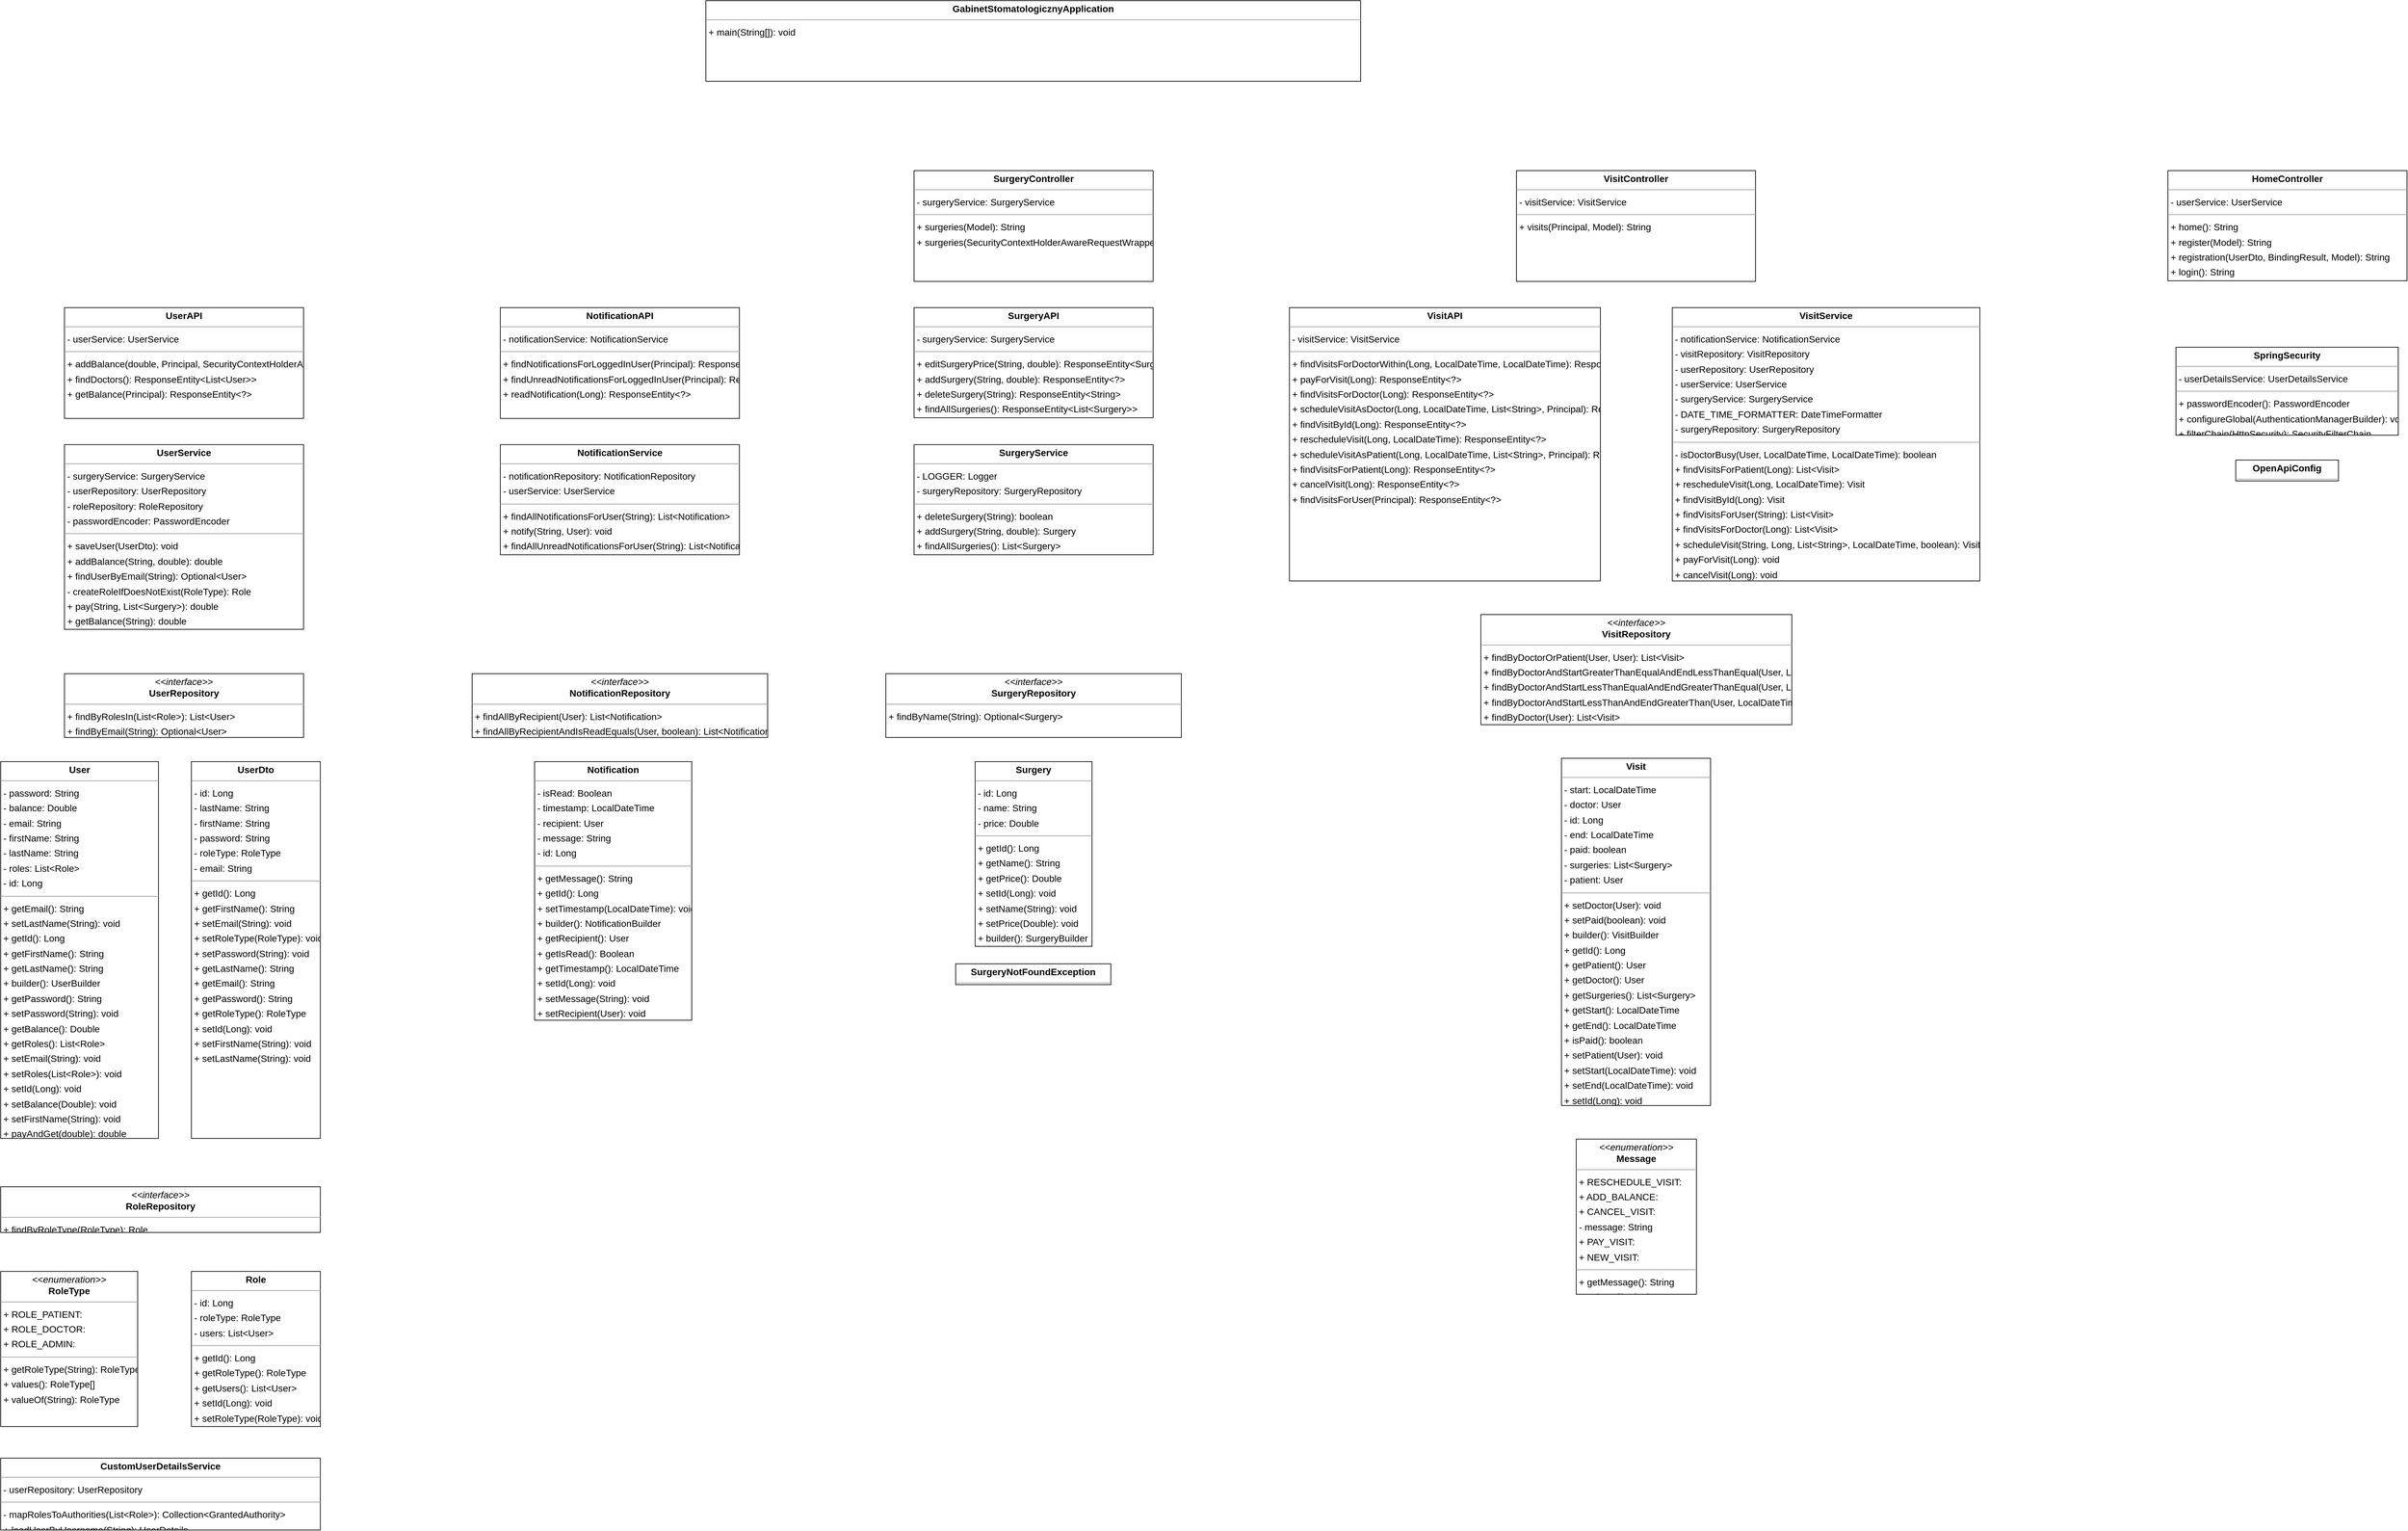 <mxfile version="21.3.2" type="device">
  <diagram id="iF8xHgiSgybCKe25PEMC" name="Strona-1">
    <mxGraphModel dx="4897" dy="2583" grid="1" gridSize="10" guides="1" tooltips="1" connect="1" arrows="1" fold="1" page="0" pageScale="1" pageWidth="827" pageHeight="1169" background="none" math="0" shadow="0">
      <root>
        <mxCell id="0" />
        <mxCell id="1" parent="0" />
        <mxCell id="node17" value="&lt;p style=&quot;margin:0px;margin-top:4px;text-align:center;&quot;&gt;&lt;b&gt;CustomUserDetailsService&lt;/b&gt;&lt;/p&gt;&lt;hr size=&quot;1&quot;/&gt;&lt;p style=&quot;margin:0 0 0 4px;line-height:1.6;&quot;&gt;- userRepository: UserRepository&lt;/p&gt;&lt;hr size=&quot;1&quot;/&gt;&lt;p style=&quot;margin:0 0 0 4px;line-height:1.6;&quot;&gt;- mapRolesToAuthorities(List&amp;lt;Role&amp;gt;): Collection&amp;lt;GrantedAuthority&amp;gt;&lt;br/&gt;+ loadUserByUsername(String): UserDetails&lt;/p&gt;" style="verticalAlign=top;align=left;overflow=fill;fontSize=14;fontFamily=Helvetica;html=1;rounded=0;shadow=0;comic=0;labelBackgroundColor=none;strokeWidth=1;" parent="1" vertex="1">
          <mxGeometry x="-723" y="1821" width="476" height="107" as="geometry" />
        </mxCell>
        <mxCell id="node6" value="&lt;p style=&quot;margin:0px;margin-top:4px;text-align:center;&quot;&gt;&lt;b&gt;GabinetStomatologicznyApplication&lt;/b&gt;&lt;/p&gt;&lt;hr size=&quot;1&quot;/&gt;&lt;p style=&quot;margin:0 0 0 4px;line-height:1.6;&quot;&gt;+ main(String[]): void&lt;/p&gt;" style="verticalAlign=top;align=left;overflow=fill;fontSize=14;fontFamily=Helvetica;html=1;rounded=0;shadow=0;comic=0;labelBackgroundColor=none;strokeWidth=1;" parent="1" vertex="1">
          <mxGeometry x="327" y="-349" width="975" height="120" as="geometry" />
        </mxCell>
        <mxCell id="node18" value="&lt;p style=&quot;margin:0px;margin-top:4px;text-align:center;&quot;&gt;&lt;b&gt;HomeController&lt;/b&gt;&lt;/p&gt;&lt;hr size=&quot;1&quot;/&gt;&lt;p style=&quot;margin:0 0 0 4px;line-height:1.6;&quot;&gt;- userService: UserService&lt;/p&gt;&lt;hr size=&quot;1&quot;/&gt;&lt;p style=&quot;margin:0 0 0 4px;line-height:1.6;&quot;&gt;+ home(): String&lt;br/&gt;+ register(Model): String&lt;br/&gt;+ registration(UserDto, BindingResult, Model): String&lt;br/&gt;+ login(): String&lt;/p&gt;" style="verticalAlign=top;align=left;overflow=fill;fontSize=14;fontFamily=Helvetica;html=1;rounded=0;shadow=0;comic=0;labelBackgroundColor=none;strokeWidth=1;" parent="1" vertex="1">
          <mxGeometry x="2504" y="-96" width="356" height="164" as="geometry" />
        </mxCell>
        <mxCell id="node4" value="&lt;p style=&quot;margin:0px;margin-top:4px;text-align:center;&quot;&gt;&lt;i&gt;&amp;lt;&amp;lt;enumeration&amp;gt;&amp;gt;&lt;/i&gt;&lt;br/&gt;&lt;b&gt;Message&lt;/b&gt;&lt;/p&gt;&lt;hr size=&quot;1&quot;/&gt;&lt;p style=&quot;margin:0 0 0 4px;line-height:1.6;&quot;&gt;+ RESCHEDULE_VISIT: &lt;br/&gt;+ ADD_BALANCE: &lt;br/&gt;+ CANCEL_VISIT: &lt;br/&gt;- message: String&lt;br/&gt;+ PAY_VISIT: &lt;br/&gt;+ NEW_VISIT: &lt;/p&gt;&lt;hr size=&quot;1&quot;/&gt;&lt;p style=&quot;margin:0 0 0 4px;line-height:1.6;&quot;&gt;+ getMessage(): String&lt;br/&gt;+ valueOf(String): Message&lt;br/&gt;+ values(): Message[]&lt;/p&gt;" style="verticalAlign=top;align=left;overflow=fill;fontSize=14;fontFamily=Helvetica;html=1;rounded=0;shadow=0;comic=0;labelBackgroundColor=none;strokeWidth=1;" parent="1" vertex="1">
          <mxGeometry x="1623" y="1346" width="179" height="231" as="geometry" />
        </mxCell>
        <mxCell id="node8" value="&lt;p style=&quot;margin:0px;margin-top:4px;text-align:center;&quot;&gt;&lt;b&gt;Notification&lt;/b&gt;&lt;/p&gt;&lt;hr size=&quot;1&quot;/&gt;&lt;p style=&quot;margin:0 0 0 4px;line-height:1.6;&quot;&gt;- isRead: Boolean&lt;br/&gt;- timestamp: LocalDateTime&lt;br/&gt;- recipient: User&lt;br/&gt;- message: String&lt;br/&gt;- id: Long&lt;/p&gt;&lt;hr size=&quot;1&quot;/&gt;&lt;p style=&quot;margin:0 0 0 4px;line-height:1.6;&quot;&gt;+ getMessage(): String&lt;br/&gt;+ getId(): Long&lt;br/&gt;+ setTimestamp(LocalDateTime): void&lt;br/&gt;+ builder(): NotificationBuilder&lt;br/&gt;+ getRecipient(): User&lt;br/&gt;+ getIsRead(): Boolean&lt;br/&gt;+ getTimestamp(): LocalDateTime&lt;br/&gt;+ setId(Long): void&lt;br/&gt;+ setMessage(String): void&lt;br/&gt;+ setRecipient(User): void&lt;br/&gt;+ setIsRead(Boolean): void&lt;/p&gt;" style="verticalAlign=top;align=left;overflow=fill;fontSize=14;fontFamily=Helvetica;html=1;rounded=0;shadow=0;comic=0;labelBackgroundColor=none;strokeWidth=1;" parent="1" vertex="1">
          <mxGeometry x="72" y="784" width="234" height="385" as="geometry" />
        </mxCell>
        <mxCell id="node28" value="&lt;p style=&quot;margin:0px;margin-top:4px;text-align:center;&quot;&gt;&lt;b&gt;NotificationAPI&lt;/b&gt;&lt;/p&gt;&lt;hr size=&quot;1&quot;/&gt;&lt;p style=&quot;margin:0 0 0 4px;line-height:1.6;&quot;&gt;- notificationService: NotificationService&lt;/p&gt;&lt;hr size=&quot;1&quot;/&gt;&lt;p style=&quot;margin:0 0 0 4px;line-height:1.6;&quot;&gt;+ findNotificationsForLoggedInUser(Principal): ResponseEntity&amp;lt;?&amp;gt;&lt;br/&gt;+ findUnreadNotificationsForLoggedInUser(Principal): ResponseEntity&amp;lt;?&amp;gt;&lt;br/&gt;+ readNotification(Long): ResponseEntity&amp;lt;?&amp;gt;&lt;/p&gt;" style="verticalAlign=top;align=left;overflow=fill;fontSize=14;fontFamily=Helvetica;html=1;rounded=0;shadow=0;comic=0;labelBackgroundColor=none;strokeWidth=1;" parent="1" vertex="1">
          <mxGeometry x="21" y="108" width="356" height="165" as="geometry" />
        </mxCell>
        <mxCell id="node20" value="&lt;p style=&quot;margin:0px;margin-top:4px;text-align:center;&quot;&gt;&lt;i&gt;&amp;lt;&amp;lt;interface&amp;gt;&amp;gt;&lt;/i&gt;&lt;br/&gt;&lt;b&gt;NotificationRepository&lt;/b&gt;&lt;/p&gt;&lt;hr size=&quot;1&quot;/&gt;&lt;p style=&quot;margin:0 0 0 4px;line-height:1.6;&quot;&gt;+ findAllByRecipient(User): List&amp;lt;Notification&amp;gt;&lt;br/&gt;+ findAllByRecipientAndIsReadEquals(User, boolean): List&amp;lt;Notification&amp;gt;&lt;/p&gt;" style="verticalAlign=top;align=left;overflow=fill;fontSize=14;fontFamily=Helvetica;html=1;rounded=0;shadow=0;comic=0;labelBackgroundColor=none;strokeWidth=1;" parent="1" vertex="1">
          <mxGeometry x="-21" y="653" width="440" height="95" as="geometry" />
        </mxCell>
        <mxCell id="node11" value="&lt;p style=&quot;margin:0px;margin-top:4px;text-align:center;&quot;&gt;&lt;b&gt;NotificationService&lt;/b&gt;&lt;/p&gt;&lt;hr size=&quot;1&quot;/&gt;&lt;p style=&quot;margin:0 0 0 4px;line-height:1.6;&quot;&gt;- notificationRepository: NotificationRepository&lt;br/&gt;- userService: UserService&lt;/p&gt;&lt;hr size=&quot;1&quot;/&gt;&lt;p style=&quot;margin:0 0 0 4px;line-height:1.6;&quot;&gt;+ findAllNotificationsForUser(String): List&amp;lt;Notification&amp;gt;&lt;br/&gt;+ notify(String, User): void&lt;br/&gt;+ findAllUnreadNotificationsForUser(String): List&amp;lt;Notification&amp;gt;&lt;br/&gt;+ readNotification(Long): void&lt;/p&gt;" style="verticalAlign=top;align=left;overflow=fill;fontSize=14;fontFamily=Helvetica;html=1;rounded=0;shadow=0;comic=0;labelBackgroundColor=none;strokeWidth=1;" parent="1" vertex="1">
          <mxGeometry x="21" y="312" width="356" height="164" as="geometry" />
        </mxCell>
        <mxCell id="node25" value="&lt;p style=&quot;margin:0px;margin-top:4px;text-align:center;&quot;&gt;&lt;b&gt;OpenApiConfig&lt;/b&gt;&lt;/p&gt;&lt;hr size=&quot;1&quot;/&gt;" style="verticalAlign=top;align=left;overflow=fill;fontSize=14;fontFamily=Helvetica;html=1;rounded=0;shadow=0;comic=0;labelBackgroundColor=none;strokeWidth=1;" parent="1" vertex="1">
          <mxGeometry x="2605" y="335" width="153" height="31" as="geometry" />
        </mxCell>
        <mxCell id="node24" value="&lt;p style=&quot;margin:0px;margin-top:4px;text-align:center;&quot;&gt;&lt;b&gt;Role&lt;/b&gt;&lt;/p&gt;&lt;hr size=&quot;1&quot;/&gt;&lt;p style=&quot;margin:0 0 0 4px;line-height:1.6;&quot;&gt;- id: Long&lt;br/&gt;- roleType: RoleType&lt;br/&gt;- users: List&amp;lt;User&amp;gt;&lt;/p&gt;&lt;hr size=&quot;1&quot;/&gt;&lt;p style=&quot;margin:0 0 0 4px;line-height:1.6;&quot;&gt;+ getId(): Long&lt;br/&gt;+ getRoleType(): RoleType&lt;br/&gt;+ getUsers(): List&amp;lt;User&amp;gt;&lt;br/&gt;+ setId(Long): void&lt;br/&gt;+ setRoleType(RoleType): void&lt;br/&gt;+ setUsers(List&amp;lt;User&amp;gt;): void&lt;/p&gt;" style="verticalAlign=top;align=left;overflow=fill;fontSize=14;fontFamily=Helvetica;html=1;rounded=0;shadow=0;comic=0;labelBackgroundColor=none;strokeWidth=1;" parent="1" vertex="1">
          <mxGeometry x="-439" y="1543" width="192" height="231" as="geometry" />
        </mxCell>
        <mxCell id="node1" value="&lt;p style=&quot;margin:0px;margin-top:4px;text-align:center;&quot;&gt;&lt;i&gt;&amp;lt;&amp;lt;interface&amp;gt;&amp;gt;&lt;/i&gt;&lt;br/&gt;&lt;b&gt;RoleRepository&lt;/b&gt;&lt;/p&gt;&lt;hr size=&quot;1&quot;/&gt;&lt;p style=&quot;margin:0 0 0 4px;line-height:1.6;&quot;&gt;+ findByRoleType(RoleType): Role&lt;/p&gt;" style="verticalAlign=top;align=left;overflow=fill;fontSize=14;fontFamily=Helvetica;html=1;rounded=0;shadow=0;comic=0;labelBackgroundColor=none;strokeWidth=1;" parent="1" vertex="1">
          <mxGeometry x="-723" y="1417" width="476" height="68" as="geometry" />
        </mxCell>
        <mxCell id="node7" value="&lt;p style=&quot;margin:0px;margin-top:4px;text-align:center;&quot;&gt;&lt;i&gt;&amp;lt;&amp;lt;enumeration&amp;gt;&amp;gt;&lt;/i&gt;&lt;br/&gt;&lt;b&gt;RoleType&lt;/b&gt;&lt;/p&gt;&lt;hr size=&quot;1&quot;/&gt;&lt;p style=&quot;margin:0 0 0 4px;line-height:1.6;&quot;&gt;+ ROLE_PATIENT: &lt;br/&gt;+ ROLE_DOCTOR: &lt;br/&gt;+ ROLE_ADMIN: &lt;/p&gt;&lt;hr size=&quot;1&quot;/&gt;&lt;p style=&quot;margin:0 0 0 4px;line-height:1.6;&quot;&gt;+ getRoleType(String): RoleType&lt;br/&gt;+ values(): RoleType[]&lt;br/&gt;+ valueOf(String): RoleType&lt;/p&gt;" style="verticalAlign=top;align=left;overflow=fill;fontSize=14;fontFamily=Helvetica;html=1;rounded=0;shadow=0;comic=0;labelBackgroundColor=none;strokeWidth=1;" parent="1" vertex="1">
          <mxGeometry x="-723" y="1543" width="204" height="231" as="geometry" />
        </mxCell>
        <mxCell id="node22" value="&lt;p style=&quot;margin:0px;margin-top:4px;text-align:center;&quot;&gt;&lt;b&gt;SpringSecurity&lt;/b&gt;&lt;/p&gt;&lt;hr size=&quot;1&quot;/&gt;&lt;p style=&quot;margin:0 0 0 4px;line-height:1.6;&quot;&gt;- userDetailsService: UserDetailsService&lt;/p&gt;&lt;hr size=&quot;1&quot;/&gt;&lt;p style=&quot;margin:0 0 0 4px;line-height:1.6;&quot;&gt;+ passwordEncoder(): PasswordEncoder&lt;br/&gt;+ configureGlobal(AuthenticationManagerBuilder): void&lt;br/&gt;+ filterChain(HttpSecurity): SecurityFilterChain&lt;/p&gt;" style="verticalAlign=top;align=left;overflow=fill;fontSize=14;fontFamily=Helvetica;html=1;rounded=0;shadow=0;comic=0;labelBackgroundColor=none;strokeWidth=1;" parent="1" vertex="1">
          <mxGeometry x="2516" y="167" width="331" height="131" as="geometry" />
        </mxCell>
        <mxCell id="node3" value="&lt;p style=&quot;margin:0px;margin-top:4px;text-align:center;&quot;&gt;&lt;b&gt;Surgery&lt;/b&gt;&lt;/p&gt;&lt;hr size=&quot;1&quot;/&gt;&lt;p style=&quot;margin:0 0 0 4px;line-height:1.6;&quot;&gt;- id: Long&lt;br/&gt;- name: String&lt;br/&gt;- price: Double&lt;/p&gt;&lt;hr size=&quot;1&quot;/&gt;&lt;p style=&quot;margin:0 0 0 4px;line-height:1.6;&quot;&gt;+ getId(): Long&lt;br/&gt;+ getName(): String&lt;br/&gt;+ getPrice(): Double&lt;br/&gt;+ setId(Long): void&lt;br/&gt;+ setName(String): void&lt;br/&gt;+ setPrice(Double): void&lt;br/&gt;+ builder(): SurgeryBuilder&lt;br/&gt;+ toString(): String&lt;/p&gt;" style="verticalAlign=top;align=left;overflow=fill;fontSize=14;fontFamily=Helvetica;html=1;rounded=0;shadow=0;comic=0;labelBackgroundColor=none;strokeWidth=1;" parent="1" vertex="1">
          <mxGeometry x="728" y="784" width="174" height="275" as="geometry" />
        </mxCell>
        <mxCell id="node10" value="&lt;p style=&quot;margin:0px;margin-top:4px;text-align:center;&quot;&gt;&lt;b&gt;SurgeryAPI&lt;/b&gt;&lt;/p&gt;&lt;hr size=&quot;1&quot;/&gt;&lt;p style=&quot;margin:0 0 0 4px;line-height:1.6;&quot;&gt;- surgeryService: SurgeryService&lt;/p&gt;&lt;hr size=&quot;1&quot;/&gt;&lt;p style=&quot;margin:0 0 0 4px;line-height:1.6;&quot;&gt;+ editSurgeryPrice(String, double): ResponseEntity&amp;lt;Surgery&amp;gt;&lt;br/&gt;+ addSurgery(String, double): ResponseEntity&amp;lt;?&amp;gt;&lt;br/&gt;+ deleteSurgery(String): ResponseEntity&amp;lt;String&amp;gt;&lt;br/&gt;+ findAllSurgeries(): ResponseEntity&amp;lt;List&amp;lt;Surgery&amp;gt;&amp;gt;&lt;br/&gt;+ findSurgeryByName(String): ResponseEntity&amp;lt;Surgery&amp;gt;&lt;/p&gt;" style="verticalAlign=top;align=left;overflow=fill;fontSize=14;fontFamily=Helvetica;html=1;rounded=0;shadow=0;comic=0;labelBackgroundColor=none;strokeWidth=1;" parent="1" vertex="1">
          <mxGeometry x="637" y="108" width="356" height="164" as="geometry" />
        </mxCell>
        <mxCell id="node5" value="&lt;p style=&quot;margin:0px;margin-top:4px;text-align:center;&quot;&gt;&lt;b&gt;SurgeryController&lt;/b&gt;&lt;/p&gt;&lt;hr size=&quot;1&quot;/&gt;&lt;p style=&quot;margin:0 0 0 4px;line-height:1.6;&quot;&gt;- surgeryService: SurgeryService&lt;/p&gt;&lt;hr size=&quot;1&quot;/&gt;&lt;p style=&quot;margin:0 0 0 4px;line-height:1.6;&quot;&gt;+ surgeries(Model): String&lt;br/&gt;+ surgeries(SecurityContextHolderAwareRequestWrapper): String&lt;/p&gt;" style="verticalAlign=top;align=left;overflow=fill;fontSize=14;fontFamily=Helvetica;html=1;rounded=0;shadow=0;comic=0;labelBackgroundColor=none;strokeWidth=1;" parent="1" vertex="1">
          <mxGeometry x="637" y="-96" width="356" height="165" as="geometry" />
        </mxCell>
        <mxCell id="node19" value="&lt;p style=&quot;margin:0px;margin-top:4px;text-align:center;&quot;&gt;&lt;b&gt;SurgeryNotFoundException&lt;/b&gt;&lt;/p&gt;&lt;hr size=&quot;1&quot;/&gt;" style="verticalAlign=top;align=left;overflow=fill;fontSize=14;fontFamily=Helvetica;html=1;rounded=0;shadow=0;comic=0;labelBackgroundColor=none;strokeWidth=1;" parent="1" vertex="1">
          <mxGeometry x="699" y="1085" width="231" height="31" as="geometry" />
        </mxCell>
        <mxCell id="node21" value="&lt;p style=&quot;margin:0px;margin-top:4px;text-align:center;&quot;&gt;&lt;i&gt;&amp;lt;&amp;lt;interface&amp;gt;&amp;gt;&lt;/i&gt;&lt;br/&gt;&lt;b&gt;SurgeryRepository&lt;/b&gt;&lt;/p&gt;&lt;hr size=&quot;1&quot;/&gt;&lt;p style=&quot;margin:0 0 0 4px;line-height:1.6;&quot;&gt;+ findByName(String): Optional&amp;lt;Surgery&amp;gt;&lt;/p&gt;" style="verticalAlign=top;align=left;overflow=fill;fontSize=14;fontFamily=Helvetica;html=1;rounded=0;shadow=0;comic=0;labelBackgroundColor=none;strokeWidth=1;" parent="1" vertex="1">
          <mxGeometry x="595" y="653" width="440" height="95" as="geometry" />
        </mxCell>
        <mxCell id="node14" value="&lt;p style=&quot;margin:0px;margin-top:4px;text-align:center;&quot;&gt;&lt;b&gt;SurgeryService&lt;/b&gt;&lt;/p&gt;&lt;hr size=&quot;1&quot;/&gt;&lt;p style=&quot;margin:0 0 0 4px;line-height:1.6;&quot;&gt;- LOGGER: Logger&lt;br/&gt;- surgeryRepository: SurgeryRepository&lt;/p&gt;&lt;hr size=&quot;1&quot;/&gt;&lt;p style=&quot;margin:0 0 0 4px;line-height:1.6;&quot;&gt;+ deleteSurgery(String): boolean&lt;br/&gt;+ addSurgery(String, double): Surgery&lt;br/&gt;+ findAllSurgeries(): List&amp;lt;Surgery&amp;gt;&lt;br/&gt;+ editSurgeryPrice(String, double): Optional&amp;lt;Surgery&amp;gt;&lt;br/&gt;+ findSurgeryByName(String): Optional&amp;lt;Surgery&amp;gt;&lt;br/&gt;+ getPriceForSurgeries(List&amp;lt;Surgery&amp;gt;): double&lt;/p&gt;" style="verticalAlign=top;align=left;overflow=fill;fontSize=14;fontFamily=Helvetica;html=1;rounded=0;shadow=0;comic=0;labelBackgroundColor=none;strokeWidth=1;" parent="1" vertex="1">
          <mxGeometry x="637" y="312" width="356" height="164" as="geometry" />
        </mxCell>
        <mxCell id="node16" value="&lt;p style=&quot;margin:0px;margin-top:4px;text-align:center;&quot;&gt;&lt;b&gt;User&lt;/b&gt;&lt;/p&gt;&lt;hr size=&quot;1&quot;/&gt;&lt;p style=&quot;margin:0 0 0 4px;line-height:1.6;&quot;&gt;- password: String&lt;br/&gt;- balance: Double&lt;br/&gt;- email: String&lt;br/&gt;- firstName: String&lt;br/&gt;- lastName: String&lt;br/&gt;- roles: List&amp;lt;Role&amp;gt;&lt;br/&gt;- id: Long&lt;/p&gt;&lt;hr size=&quot;1&quot;/&gt;&lt;p style=&quot;margin:0 0 0 4px;line-height:1.6;&quot;&gt;+ getEmail(): String&lt;br/&gt;+ setLastName(String): void&lt;br/&gt;+ getId(): Long&lt;br/&gt;+ getFirstName(): String&lt;br/&gt;+ getLastName(): String&lt;br/&gt;+ builder(): UserBuilder&lt;br/&gt;+ getPassword(): String&lt;br/&gt;+ setPassword(String): void&lt;br/&gt;+ getBalance(): Double&lt;br/&gt;+ getRoles(): List&amp;lt;Role&amp;gt;&lt;br/&gt;+ setEmail(String): void&lt;br/&gt;+ setRoles(List&amp;lt;Role&amp;gt;): void&lt;br/&gt;+ setId(Long): void&lt;br/&gt;+ setBalance(Double): void&lt;br/&gt;+ setFirstName(String): void&lt;br/&gt;+ payAndGet(double): double&lt;br/&gt;+ addBalanceAndGet(double): double&lt;/p&gt;" style="verticalAlign=top;align=left;overflow=fill;fontSize=14;fontFamily=Helvetica;html=1;rounded=0;shadow=0;comic=0;labelBackgroundColor=none;strokeWidth=1;" parent="1" vertex="1">
          <mxGeometry x="-723" y="784" width="235" height="561" as="geometry" />
        </mxCell>
        <mxCell id="node23" value="&lt;p style=&quot;margin:0px;margin-top:4px;text-align:center;&quot;&gt;&lt;b&gt;UserAPI&lt;/b&gt;&lt;/p&gt;&lt;hr size=&quot;1&quot;/&gt;&lt;p style=&quot;margin:0 0 0 4px;line-height:1.6;&quot;&gt;- userService: UserService&lt;/p&gt;&lt;hr size=&quot;1&quot;/&gt;&lt;p style=&quot;margin:0 0 0 4px;line-height:1.6;&quot;&gt;+ addBalance(double, Principal, SecurityContextHolderAwareRequestWrapper): ResponseEntity&amp;lt;?&amp;gt;&lt;br/&gt;+ findDoctors(): ResponseEntity&amp;lt;List&amp;lt;User&amp;gt;&amp;gt;&lt;br/&gt;+ getBalance(Principal): ResponseEntity&amp;lt;?&amp;gt;&lt;/p&gt;" style="verticalAlign=top;align=left;overflow=fill;fontSize=14;fontFamily=Helvetica;html=1;rounded=0;shadow=0;comic=0;labelBackgroundColor=none;strokeWidth=1;" parent="1" vertex="1">
          <mxGeometry x="-628" y="108" width="356" height="165" as="geometry" />
        </mxCell>
        <mxCell id="node12" value="&lt;p style=&quot;margin:0px;margin-top:4px;text-align:center;&quot;&gt;&lt;b&gt;UserDto&lt;/b&gt;&lt;/p&gt;&lt;hr size=&quot;1&quot;/&gt;&lt;p style=&quot;margin:0 0 0 4px;line-height:1.6;&quot;&gt;- id: Long&lt;br/&gt;- lastName: String&lt;br/&gt;- firstName: String&lt;br/&gt;- password: String&lt;br/&gt;- roleType: RoleType&lt;br/&gt;- email: String&lt;/p&gt;&lt;hr size=&quot;1&quot;/&gt;&lt;p style=&quot;margin:0 0 0 4px;line-height:1.6;&quot;&gt;+ getId(): Long&lt;br/&gt;+ getFirstName(): String&lt;br/&gt;+ setEmail(String): void&lt;br/&gt;+ setRoleType(RoleType): void&lt;br/&gt;+ setPassword(String): void&lt;br/&gt;+ getLastName(): String&lt;br/&gt;+ getEmail(): String&lt;br/&gt;+ getPassword(): String&lt;br/&gt;+ getRoleType(): RoleType&lt;br/&gt;+ setId(Long): void&lt;br/&gt;+ setFirstName(String): void&lt;br/&gt;+ setLastName(String): void&lt;/p&gt;" style="verticalAlign=top;align=left;overflow=fill;fontSize=14;fontFamily=Helvetica;html=1;rounded=0;shadow=0;comic=0;labelBackgroundColor=none;strokeWidth=1;" parent="1" vertex="1">
          <mxGeometry x="-439" y="784" width="192" height="561" as="geometry" />
        </mxCell>
        <mxCell id="node26" value="&lt;p style=&quot;margin:0px;margin-top:4px;text-align:center;&quot;&gt;&lt;i&gt;&amp;lt;&amp;lt;interface&amp;gt;&amp;gt;&lt;/i&gt;&lt;br/&gt;&lt;b&gt;UserRepository&lt;/b&gt;&lt;/p&gt;&lt;hr size=&quot;1&quot;/&gt;&lt;p style=&quot;margin:0 0 0 4px;line-height:1.6;&quot;&gt;+ findByRolesIn(List&amp;lt;Role&amp;gt;): List&amp;lt;User&amp;gt;&lt;br/&gt;+ findByEmail(String): Optional&amp;lt;User&amp;gt;&lt;/p&gt;" style="verticalAlign=top;align=left;overflow=fill;fontSize=14;fontFamily=Helvetica;html=1;rounded=0;shadow=0;comic=0;labelBackgroundColor=none;strokeWidth=1;" parent="1" vertex="1">
          <mxGeometry x="-628" y="653" width="356" height="95" as="geometry" />
        </mxCell>
        <mxCell id="node2" value="&lt;p style=&quot;margin:0px;margin-top:4px;text-align:center;&quot;&gt;&lt;b&gt;UserService&lt;/b&gt;&lt;/p&gt;&lt;hr size=&quot;1&quot;/&gt;&lt;p style=&quot;margin:0 0 0 4px;line-height:1.6;&quot;&gt;- surgeryService: SurgeryService&lt;br/&gt;- userRepository: UserRepository&lt;br/&gt;- roleRepository: RoleRepository&lt;br/&gt;- passwordEncoder: PasswordEncoder&lt;/p&gt;&lt;hr size=&quot;1&quot;/&gt;&lt;p style=&quot;margin:0 0 0 4px;line-height:1.6;&quot;&gt;+ saveUser(UserDto): void&lt;br/&gt;+ addBalance(String, double): double&lt;br/&gt;+ findUserByEmail(String): Optional&amp;lt;User&amp;gt;&lt;br/&gt;- createRoleIfDoesNotExist(RoleType): Role&lt;br/&gt;+ pay(String, List&amp;lt;Surgery&amp;gt;): double&lt;br/&gt;+ getBalance(String): double&lt;br/&gt;+ findUsersByRoleName(String): List&amp;lt;User&amp;gt;&lt;/p&gt;" style="verticalAlign=top;align=left;overflow=fill;fontSize=14;fontFamily=Helvetica;html=1;rounded=0;shadow=0;comic=0;labelBackgroundColor=none;strokeWidth=1;" parent="1" vertex="1">
          <mxGeometry x="-628" y="312" width="356" height="275" as="geometry" />
        </mxCell>
        <mxCell id="node15" value="&lt;p style=&quot;margin:0px;margin-top:4px;text-align:center;&quot;&gt;&lt;b&gt;Visit&lt;/b&gt;&lt;/p&gt;&lt;hr size=&quot;1&quot;/&gt;&lt;p style=&quot;margin:0 0 0 4px;line-height:1.6;&quot;&gt;- start: LocalDateTime&lt;br/&gt;- doctor: User&lt;br/&gt;- id: Long&lt;br/&gt;- end: LocalDateTime&lt;br/&gt;- paid: boolean&lt;br/&gt;- surgeries: List&amp;lt;Surgery&amp;gt;&lt;br/&gt;- patient: User&lt;/p&gt;&lt;hr size=&quot;1&quot;/&gt;&lt;p style=&quot;margin:0 0 0 4px;line-height:1.6;&quot;&gt;+ setDoctor(User): void&lt;br/&gt;+ setPaid(boolean): void&lt;br/&gt;+ builder(): VisitBuilder&lt;br/&gt;+ getId(): Long&lt;br/&gt;+ getPatient(): User&lt;br/&gt;+ getDoctor(): User&lt;br/&gt;+ getSurgeries(): List&amp;lt;Surgery&amp;gt;&lt;br/&gt;+ getStart(): LocalDateTime&lt;br/&gt;+ getEnd(): LocalDateTime&lt;br/&gt;+ isPaid(): boolean&lt;br/&gt;+ setPatient(User): void&lt;br/&gt;+ setStart(LocalDateTime): void&lt;br/&gt;+ setEnd(LocalDateTime): void&lt;br/&gt;+ setId(Long): void&lt;br/&gt;+ setSurgeries(List&amp;lt;Surgery&amp;gt;): void&lt;/p&gt;" style="verticalAlign=top;align=left;overflow=fill;fontSize=14;fontFamily=Helvetica;html=1;rounded=0;shadow=0;comic=0;labelBackgroundColor=none;strokeWidth=1;" parent="1" vertex="1">
          <mxGeometry x="1601" y="779" width="222" height="517" as="geometry" />
        </mxCell>
        <mxCell id="node13" value="&lt;p style=&quot;margin:0px;margin-top:4px;text-align:center;&quot;&gt;&lt;b&gt;VisitAPI&lt;/b&gt;&lt;/p&gt;&lt;hr size=&quot;1&quot;/&gt;&lt;p style=&quot;margin:0 0 0 4px;line-height:1.6;&quot;&gt;- visitService: VisitService&lt;/p&gt;&lt;hr size=&quot;1&quot;/&gt;&lt;p style=&quot;margin:0 0 0 4px;line-height:1.6;&quot;&gt;+ findVisitsForDoctorWithin(Long, LocalDateTime, LocalDateTime): ResponseEntity&amp;lt;?&amp;gt;&lt;br/&gt;+ payForVisit(Long): ResponseEntity&amp;lt;?&amp;gt;&lt;br/&gt;+ findVisitsForDoctor(Long): ResponseEntity&amp;lt;?&amp;gt;&lt;br/&gt;+ scheduleVisitAsDoctor(Long, LocalDateTime, List&amp;lt;String&amp;gt;, Principal): ResponseEntity&amp;lt;?&amp;gt;&lt;br/&gt;+ findVisitById(Long): ResponseEntity&amp;lt;?&amp;gt;&lt;br/&gt;+ rescheduleVisit(Long, LocalDateTime): ResponseEntity&amp;lt;?&amp;gt;&lt;br/&gt;+ scheduleVisitAsPatient(Long, LocalDateTime, List&amp;lt;String&amp;gt;, Principal): ResponseEntity&amp;lt;?&amp;gt;&lt;br/&gt;+ findVisitsForPatient(Long): ResponseEntity&amp;lt;?&amp;gt;&lt;br/&gt;+ cancelVisit(Long): ResponseEntity&amp;lt;?&amp;gt;&lt;br/&gt;+ findVisitsForUser(Principal): ResponseEntity&amp;lt;?&amp;gt;&lt;/p&gt;" style="verticalAlign=top;align=left;overflow=fill;fontSize=14;fontFamily=Helvetica;html=1;rounded=0;shadow=0;comic=0;labelBackgroundColor=none;strokeWidth=1;" parent="1" vertex="1">
          <mxGeometry x="1196" y="108" width="463" height="407" as="geometry" />
        </mxCell>
        <mxCell id="node0" value="&lt;p style=&quot;margin:0px;margin-top:4px;text-align:center;&quot;&gt;&lt;b&gt;VisitController&lt;/b&gt;&lt;/p&gt;&lt;hr size=&quot;1&quot;/&gt;&lt;p style=&quot;margin:0 0 0 4px;line-height:1.6;&quot;&gt;- visitService: VisitService&lt;/p&gt;&lt;hr size=&quot;1&quot;/&gt;&lt;p style=&quot;margin:0 0 0 4px;line-height:1.6;&quot;&gt;+ visits(Principal, Model): String&lt;/p&gt;" style="verticalAlign=top;align=left;overflow=fill;fontSize=14;fontFamily=Helvetica;html=1;rounded=0;shadow=0;comic=0;labelBackgroundColor=none;strokeWidth=1;" parent="1" vertex="1">
          <mxGeometry x="1534" y="-96" width="356" height="165" as="geometry" />
        </mxCell>
        <mxCell id="node27" value="&lt;p style=&quot;margin:0px;margin-top:4px;text-align:center;&quot;&gt;&lt;i&gt;&amp;lt;&amp;lt;interface&amp;gt;&amp;gt;&lt;/i&gt;&lt;br/&gt;&lt;b&gt;VisitRepository&lt;/b&gt;&lt;/p&gt;&lt;hr size=&quot;1&quot;/&gt;&lt;p style=&quot;margin:0 0 0 4px;line-height:1.6;&quot;&gt;+ findByDoctorOrPatient(User, User): List&amp;lt;Visit&amp;gt;&lt;br/&gt;+ findByDoctorAndStartGreaterThanEqualAndEndLessThanEqual(User, LocalDateTime, LocalDateTime): List&amp;lt;Visit&amp;gt;&lt;br/&gt;+ findByDoctorAndStartLessThanEqualAndEndGreaterThanEqual(User, LocalDateTime, LocalDateTime): List&amp;lt;Visit&amp;gt;&lt;br/&gt;+ findByDoctorAndStartLessThanAndEndGreaterThan(User, LocalDateTime, LocalDateTime): List&amp;lt;Visit&amp;gt;&lt;br/&gt;+ findByDoctor(User): List&amp;lt;Visit&amp;gt;&lt;br/&gt;+ findByPatient(User): List&amp;lt;Visit&amp;gt;&lt;/p&gt;" style="verticalAlign=top;align=left;overflow=fill;fontSize=14;fontFamily=Helvetica;html=1;rounded=0;shadow=0;comic=0;labelBackgroundColor=none;strokeWidth=1;" parent="1" vertex="1">
          <mxGeometry x="1481" y="565" width="463" height="164" as="geometry" />
        </mxCell>
        <mxCell id="node9" value="&lt;p style=&quot;margin:0px;margin-top:4px;text-align:center;&quot;&gt;&lt;b&gt;VisitService&lt;/b&gt;&lt;/p&gt;&lt;hr size=&quot;1&quot;/&gt;&lt;p style=&quot;margin:0 0 0 4px;line-height:1.6;&quot;&gt;- notificationService: NotificationService&lt;br/&gt;- visitRepository: VisitRepository&lt;br/&gt;- userRepository: UserRepository&lt;br/&gt;- userService: UserService&lt;br/&gt;- surgeryService: SurgeryService&lt;br/&gt;- DATE_TIME_FORMATTER: DateTimeFormatter&lt;br/&gt;- surgeryRepository: SurgeryRepository&lt;/p&gt;&lt;hr size=&quot;1&quot;/&gt;&lt;p style=&quot;margin:0 0 0 4px;line-height:1.6;&quot;&gt;- isDoctorBusy(User, LocalDateTime, LocalDateTime): boolean&lt;br/&gt;+ findVisitsForPatient(Long): List&amp;lt;Visit&amp;gt;&lt;br/&gt;+ rescheduleVisit(Long, LocalDateTime): Visit&lt;br/&gt;+ findVisitById(Long): Visit&lt;br/&gt;+ findVisitsForUser(String): List&amp;lt;Visit&amp;gt;&lt;br/&gt;+ findVisitsForDoctor(Long): List&amp;lt;Visit&amp;gt;&lt;br/&gt;+ scheduleVisit(String, Long, List&amp;lt;String&amp;gt;, LocalDateTime, boolean): Visit&lt;br/&gt;+ payForVisit(Long): void&lt;br/&gt;+ cancelVisit(Long): void&lt;br/&gt;+ findVisitsForDoctorWithin(Long, LocalDateTime, LocalDateTime): List&amp;lt;Visit&amp;gt;&lt;/p&gt;" style="verticalAlign=top;align=left;overflow=fill;fontSize=14;fontFamily=Helvetica;html=1;rounded=0;shadow=0;comic=0;labelBackgroundColor=none;strokeWidth=1;" parent="1" vertex="1">
          <mxGeometry x="1766" y="108" width="458" height="407" as="geometry" />
        </mxCell>
      </root>
    </mxGraphModel>
  </diagram>
</mxfile>
